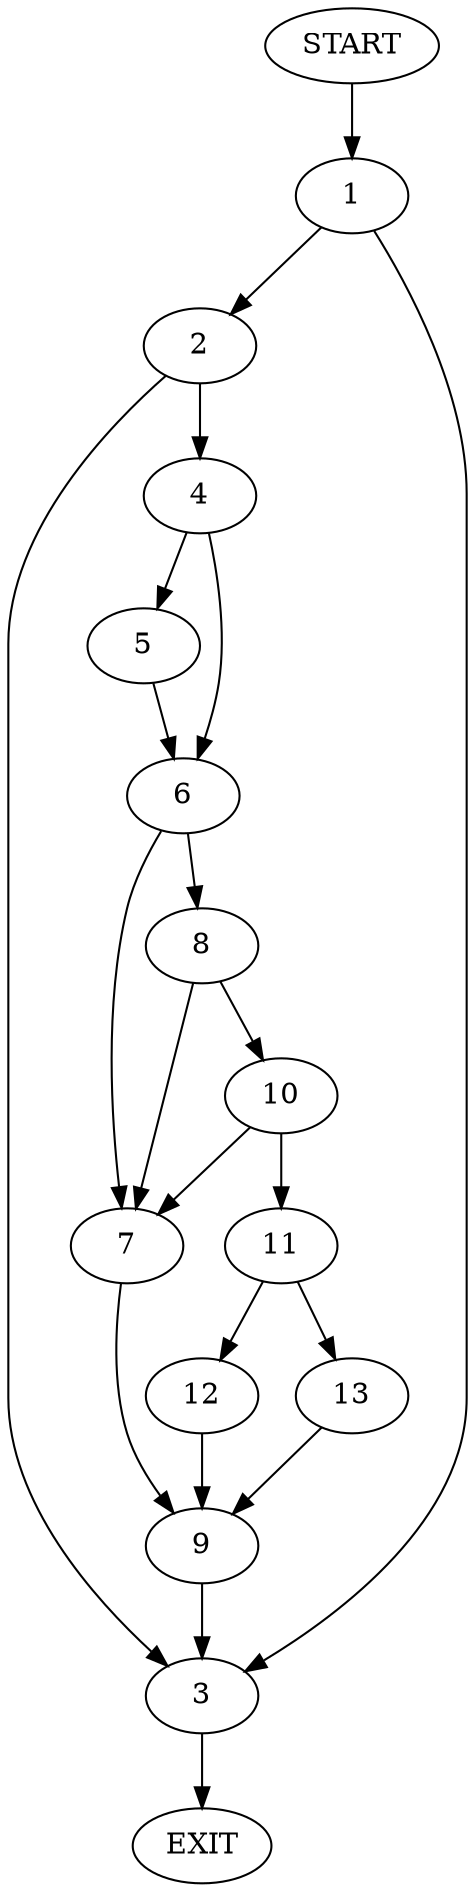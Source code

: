 digraph {
0 [label="START"]
14 [label="EXIT"]
0 -> 1
1 -> 2
1 -> 3
3 -> 14
2 -> 4
2 -> 3
4 -> 5
4 -> 6
5 -> 6
6 -> 7
6 -> 8
7 -> 9
8 -> 10
8 -> 7
10 -> 11
10 -> 7
11 -> 12
11 -> 13
9 -> 3
12 -> 9
13 -> 9
}
